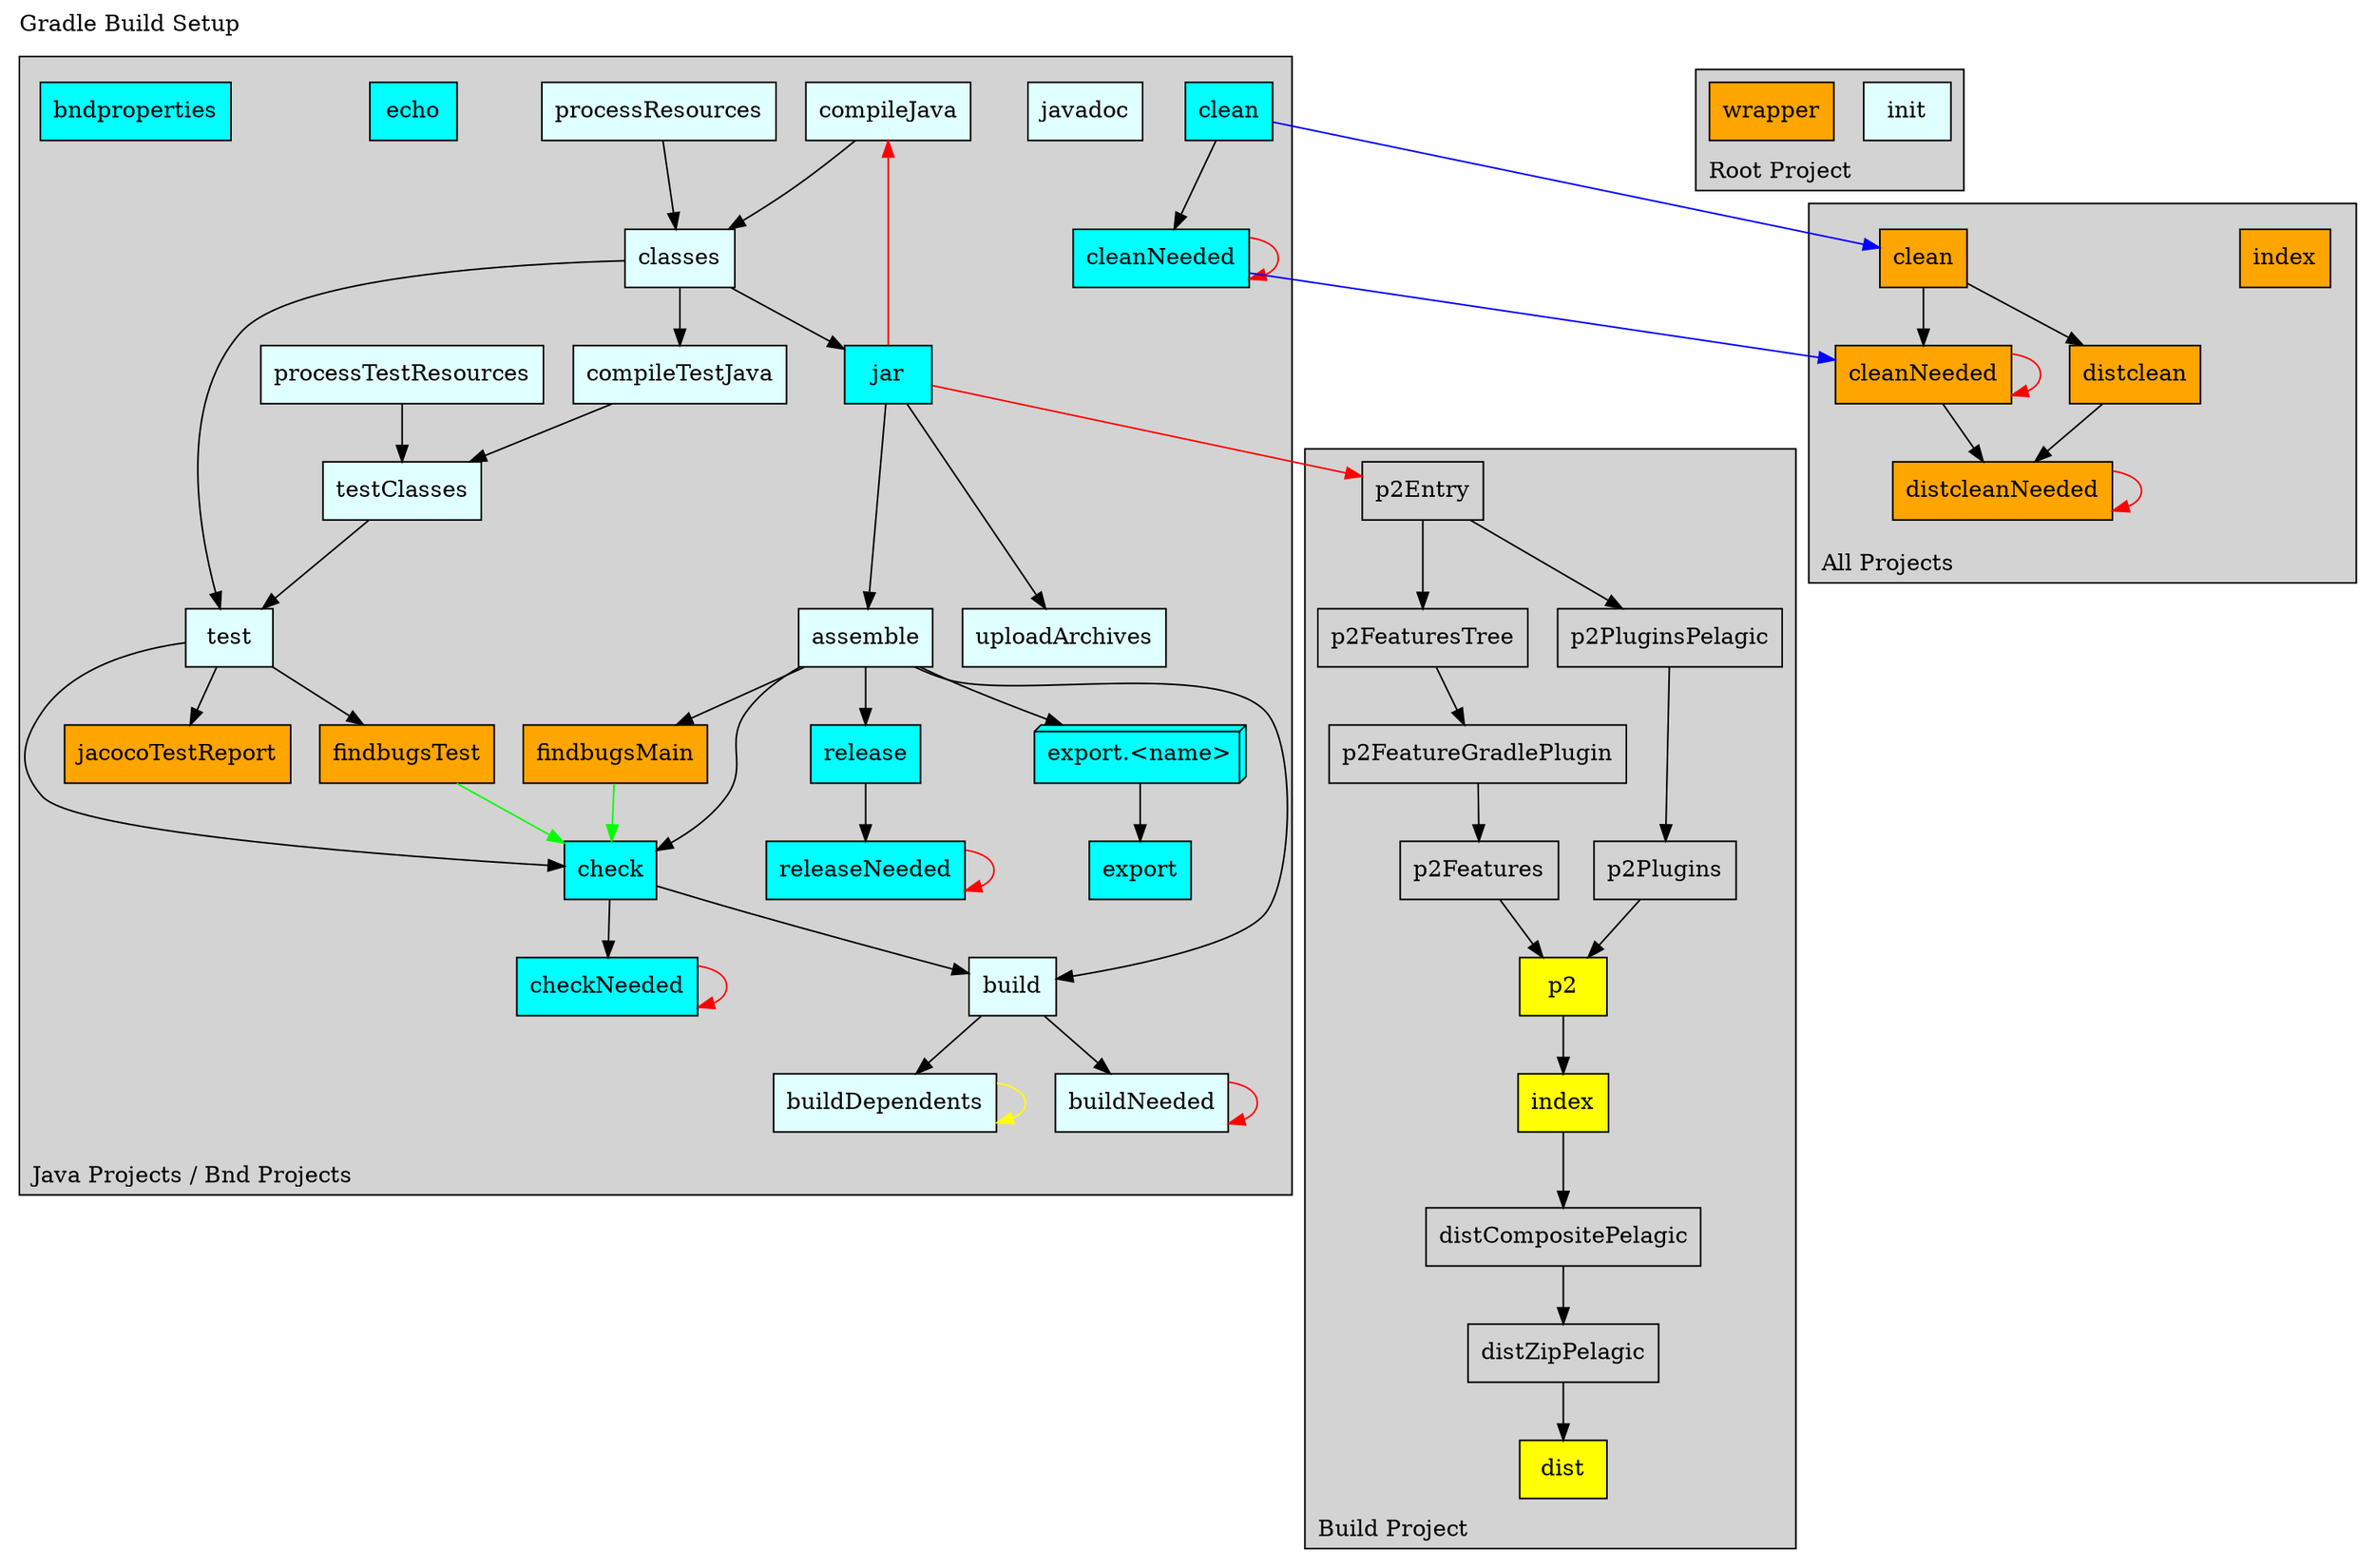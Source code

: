 /*
 * WARNING
 *
 * To create an SVG diagram from this file, install graphviz and run:
 *   dot -Tsvg "$1.dot" -o "$1.svg"   (on a Linux   machine)
 *   dot -Tsvg "%1.dot" -o "%1.svg"   (on a Windows machine)
 */


digraph GradleSetup {
  label="Gradle Build Setup"
  labelloc=t
  labeljust=l

  subgraph cluster1 {
    label="Java Projects / Bnd Projects";
    labelloc=b
    labeljust=l
    style=filled;
    fillcolor=lightgrey;
    color=black;

    subgraph cluster101 {
      label="";
      style=invis;
      compileJava          [shape=box, style=filled, fillcolor=lightcyan, label="compileJava"         ]
      processResources     [shape=box, style=filled, fillcolor=lightcyan, label="processResources"    ]
      classes              [shape=box, style=filled, fillcolor=lightcyan, label="classes"             ]
    }

    subgraph cluster102 {
      label="";
      style=invis;
      jar                  [shape=box, style=filled, fillcolor=cyan     , label="jar"                 ]
    }

    subgraph cluster103 {
      label="";
      style=invis;
      compileTestJava      [shape=box, style=filled, fillcolor=lightcyan, label="compileTestJava"     ]
      processTestResources [shape=box, style=filled, fillcolor=lightcyan, label="processTestResources"]
      testClasses          [shape=box, style=filled, fillcolor=lightcyan, label="testClasses"         ]
    }

    subgraph cluster104 {
      label="";
      style=invis;
      test                 [shape=box, style=filled, fillcolor=lightcyan, label="test"                ]
    }

    subgraph cluster105 {
      label="";
      style=invis;
      uploadArchives       [shape=box, style=filled, fillcolor=lightcyan, label="uploadArchives"      ]
      assemble             [shape=box, style=filled, fillcolor=lightcyan, label="assemble"            ]
    }

    subgraph cluster106 {
      label="";
      style=invis;
      check                [shape=box, style=filled, fillcolor=cyan     , label="check"               ]
      checkNeeded          [shape=box, style=filled, fillcolor=cyan     , label="checkNeeded"         ]
    }

    subgraph cluster107 {
      label="";
      style=invis;
      release              [shape=box, style=filled, fillcolor=cyan     , label="release"             ]
      releaseNeeded        [shape=box, style=filled, fillcolor=cyan     , label="releaseNeeded"       ]
    }

    subgraph cluster108 {
      label="";
      style=invis;
      exportX              [shape=box3d, style=filled, fillcolor=cyan   , label="export.<name>"       ]
      export               [shape=box  , style=filled, fillcolor=cyan   , label="export"              ]
    }

    subgraph cluster109 {
      label="";
      style=invis;
      build                [shape=box, style=filled, fillcolor=lightcyan, label="build"               ]
      buildDependents      [shape=box, style=filled, fillcolor=lightcyan, label="buildDependents"     ]
      buildNeeded          [shape=box, style=filled, fillcolor=lightcyan, label="buildNeeded"         ]
    }

    subgraph cluster110 {
      label="";
      style=invis;
      findbugsMain         [shape=box, style=filled, fillcolor=orange   , label="findbugsMain"        ]
      findbugsTest         [shape=box, style=filled, fillcolor=orange   , label="findbugsTest"        ]
    }

    javadoc                [shape=box, style=filled, fillcolor=lightcyan, label="javadoc"             ]

    clean                  [shape=box, style=filled, fillcolor=cyan     , label="clean"               ]
    cleanNeeded            [shape=box, style=filled, fillcolor=cyan     , label="cleanNeeded"         ]
    echo                   [shape=box, style=filled, fillcolor=cyan     , label="echo"                ]
    bndproperties          [shape=box, style=filled, fillcolor=cyan     , label="bndproperties"       ]
    jacocoTestReport       [shape=box, style=filled, fillcolor=orange   , label="jacocoTestReport"    ]

    compileJava            -> classes
    processResources       -> classes
    classes                -> compileTestJava
    classes                -> jar
    classes                -> test
    compileTestJava        -> testClasses
    processTestResources   -> testClasses
    jar                    -> uploadArchives
    jar                    -> assemble
    testClasses            -> test
    assemble               -> build
    assemble               -> check
    test                   -> check
    check                  -> checkNeeded
    checkNeeded            -> checkNeeded        [color=red   ]
    check                  -> build
    build                  -> buildDependents
    buildDependents        -> buildDependents    [color=yellow]
    build                  -> buildNeeded
    buildNeeded            -> buildNeeded        [color=red   ]

    jar                    -> compileJava        [color=red   ]
    assemble               -> release
    assemble               -> exportX
    exportX                -> export
    release                -> releaseNeeded
    releaseNeeded          -> releaseNeeded      [color=red   ]
    clean                  -> cleanNeeded
    cleanNeeded            -> cleanNeeded        [color=red   ]

    assemble               -> findbugsMain
    test                   -> findbugsTest
    findbugsMain           -> check              [color=green ]
    findbugsTest           -> check              [color=green ]
    test                   -> jacocoTestReport
  }


  subgraph cluster2 {
    label="All Projects";
    labelloc=b
    labeljust=l
    style=filled;
    fillcolor=lightgrey;
    color=black;

    subgraph cluster201 {
      label="";
      style=invis;
      index                [shape=box, style=filled, fillcolor=orange   , label="index"               ]
    }

    subgraph cluster202 {
      label="";
      style=invis;
      cleanAll             [shape=box, style=filled, fillcolor=orange   , label="clean"               ]
      cleanAllNeeded       [shape=box, style=filled, fillcolor=orange   , label="cleanNeeded"         ]
      distclean            [shape=box, style=filled, fillcolor=orange   , label="distclean"           ]
      distcleanNeeded      [shape=box, style=filled, fillcolor=orange   , label="distcleanNeeded"     ]
    }

    clean                  -> cleanAll           [color=blue  ]
    cleanNeeded            -> cleanAllNeeded     [color=blue  ]
    cleanAll               -> cleanAllNeeded
    cleanAll               -> distclean
    cleanAllNeeded         -> cleanAllNeeded     [color=red   ]
    cleanAllNeeded         -> distcleanNeeded
    distclean              -> distcleanNeeded
    distcleanNeeded        -> distcleanNeeded    [color=red   ]
  }


  subgraph cluster3 {
    label="Root Project";
    labelloc=b
    labeljust=l
    style=filled;
    fillcolor=lightgrey;
    color=black;

    init                   [shape=box, style=filled, fillcolor=lightcyan, label="init"                ]
    wrapper                [shape=box, style=filled, fillcolor=orange   , label="wrapper"             ]
  }


  subgraph cluster4 {
    label="Build Project";
    labelloc=b
    labeljust=l
    style=filled;
    fillcolor=lightgrey;
    color=black;

    p2Entry                [shape=box, style=filled , fillcolor=none     , label="p2Entry"               ]

    p2FeaturesTree         [shape=box, style=filled, fillcolor=none      , label="p2FeaturesTree"        ]
    p2FeatureGradlePlugin  [shape=box, style=filled, fillcolor=none      , label="p2FeatureGradlePlugin" ]
    p2Features             [shape=box, style=filled, fillcolor=none      , label="p2Features"            ]

    p2PluginsPelagic       [shape=box, style=filled, fillcolor=none      , label="p2PluginsPelagic"      ]
    p2Plugins              [shape=box, style=filled, fillcolor=none      , label="p2Plugins"             ]

    p2                     [shape=box, style=filled, fillcolor=yellow    , label="p2"                    ]

    indexBuild             [shape=box, style=filled, fillcolor=yellow    , label="index"                 ]

    distCompositePelagic   [shape=box, style=filled, fillcolor=none      , label="distCompositePelagic"  ]
    distZipPelagic         [shape=box, style=filled, fillcolor=none      , label="distZipPelagic"        ]
    dist                   [shape=box, style=filled, fillcolor=yellow    , label="dist"                  ]

    jar                    -> p2Entry            [color=red   ]

    p2Entry                -> p2FeaturesTree
    p2FeaturesTree         -> p2FeatureGradlePlugin
    p2FeatureGradlePlugin  -> p2Features

    p2Entry                -> p2PluginsPelagic
    p2PluginsPelagic       -> p2Plugins

    p2Features             -> p2
    p2Plugins              -> p2

    p2                     -> indexBuild

    indexBuild             -> distCompositePelagic
    distCompositePelagic   -> distZipPelagic
    distZipPelagic         -> dist
  }
}
